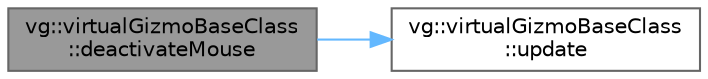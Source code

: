 digraph "vg::virtualGizmoBaseClass::deactivateMouse"
{
 // LATEX_PDF_SIZE
  bgcolor="transparent";
  edge [fontname=Helvetica,fontsize=10,labelfontname=Helvetica,labelfontsize=10];
  node [fontname=Helvetica,fontsize=10,shape=box,height=0.2,width=0.4];
  rankdir="LR";
  Node1 [id="Node000001",label="vg::virtualGizmoBaseClass\l::deactivateMouse",height=0.2,width=0.4,color="gray40", fillcolor="grey60", style="filled", fontcolor="black",tooltip=" "];
  Node1 -> Node2 [id="edge1_Node000001_Node000002",color="steelblue1",style="solid",tooltip=" "];
  Node2 [id="Node000002",label="vg::virtualGizmoBaseClass\l::update",height=0.2,width=0.4,color="grey40", fillcolor="white", style="filled",URL="$classvg_1_1virtual_gizmo_base_class.html#abac46e183072f2c004818a934294e02a",tooltip=" "];
}
